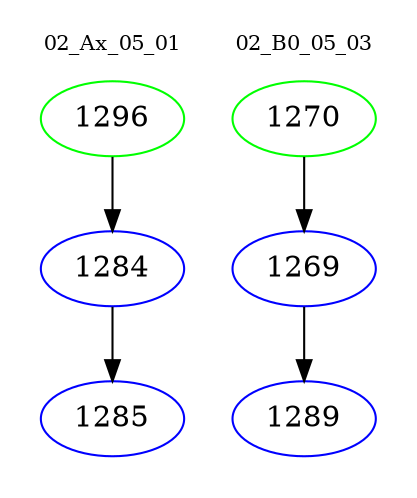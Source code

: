digraph{
subgraph cluster_0 {
color = white
label = "02_Ax_05_01";
fontsize=10;
T0_1296 [label="1296", color="green"]
T0_1296 -> T0_1284 [color="black"]
T0_1284 [label="1284", color="blue"]
T0_1284 -> T0_1285 [color="black"]
T0_1285 [label="1285", color="blue"]
}
subgraph cluster_1 {
color = white
label = "02_B0_05_03";
fontsize=10;
T1_1270 [label="1270", color="green"]
T1_1270 -> T1_1269 [color="black"]
T1_1269 [label="1269", color="blue"]
T1_1269 -> T1_1289 [color="black"]
T1_1289 [label="1289", color="blue"]
}
}
